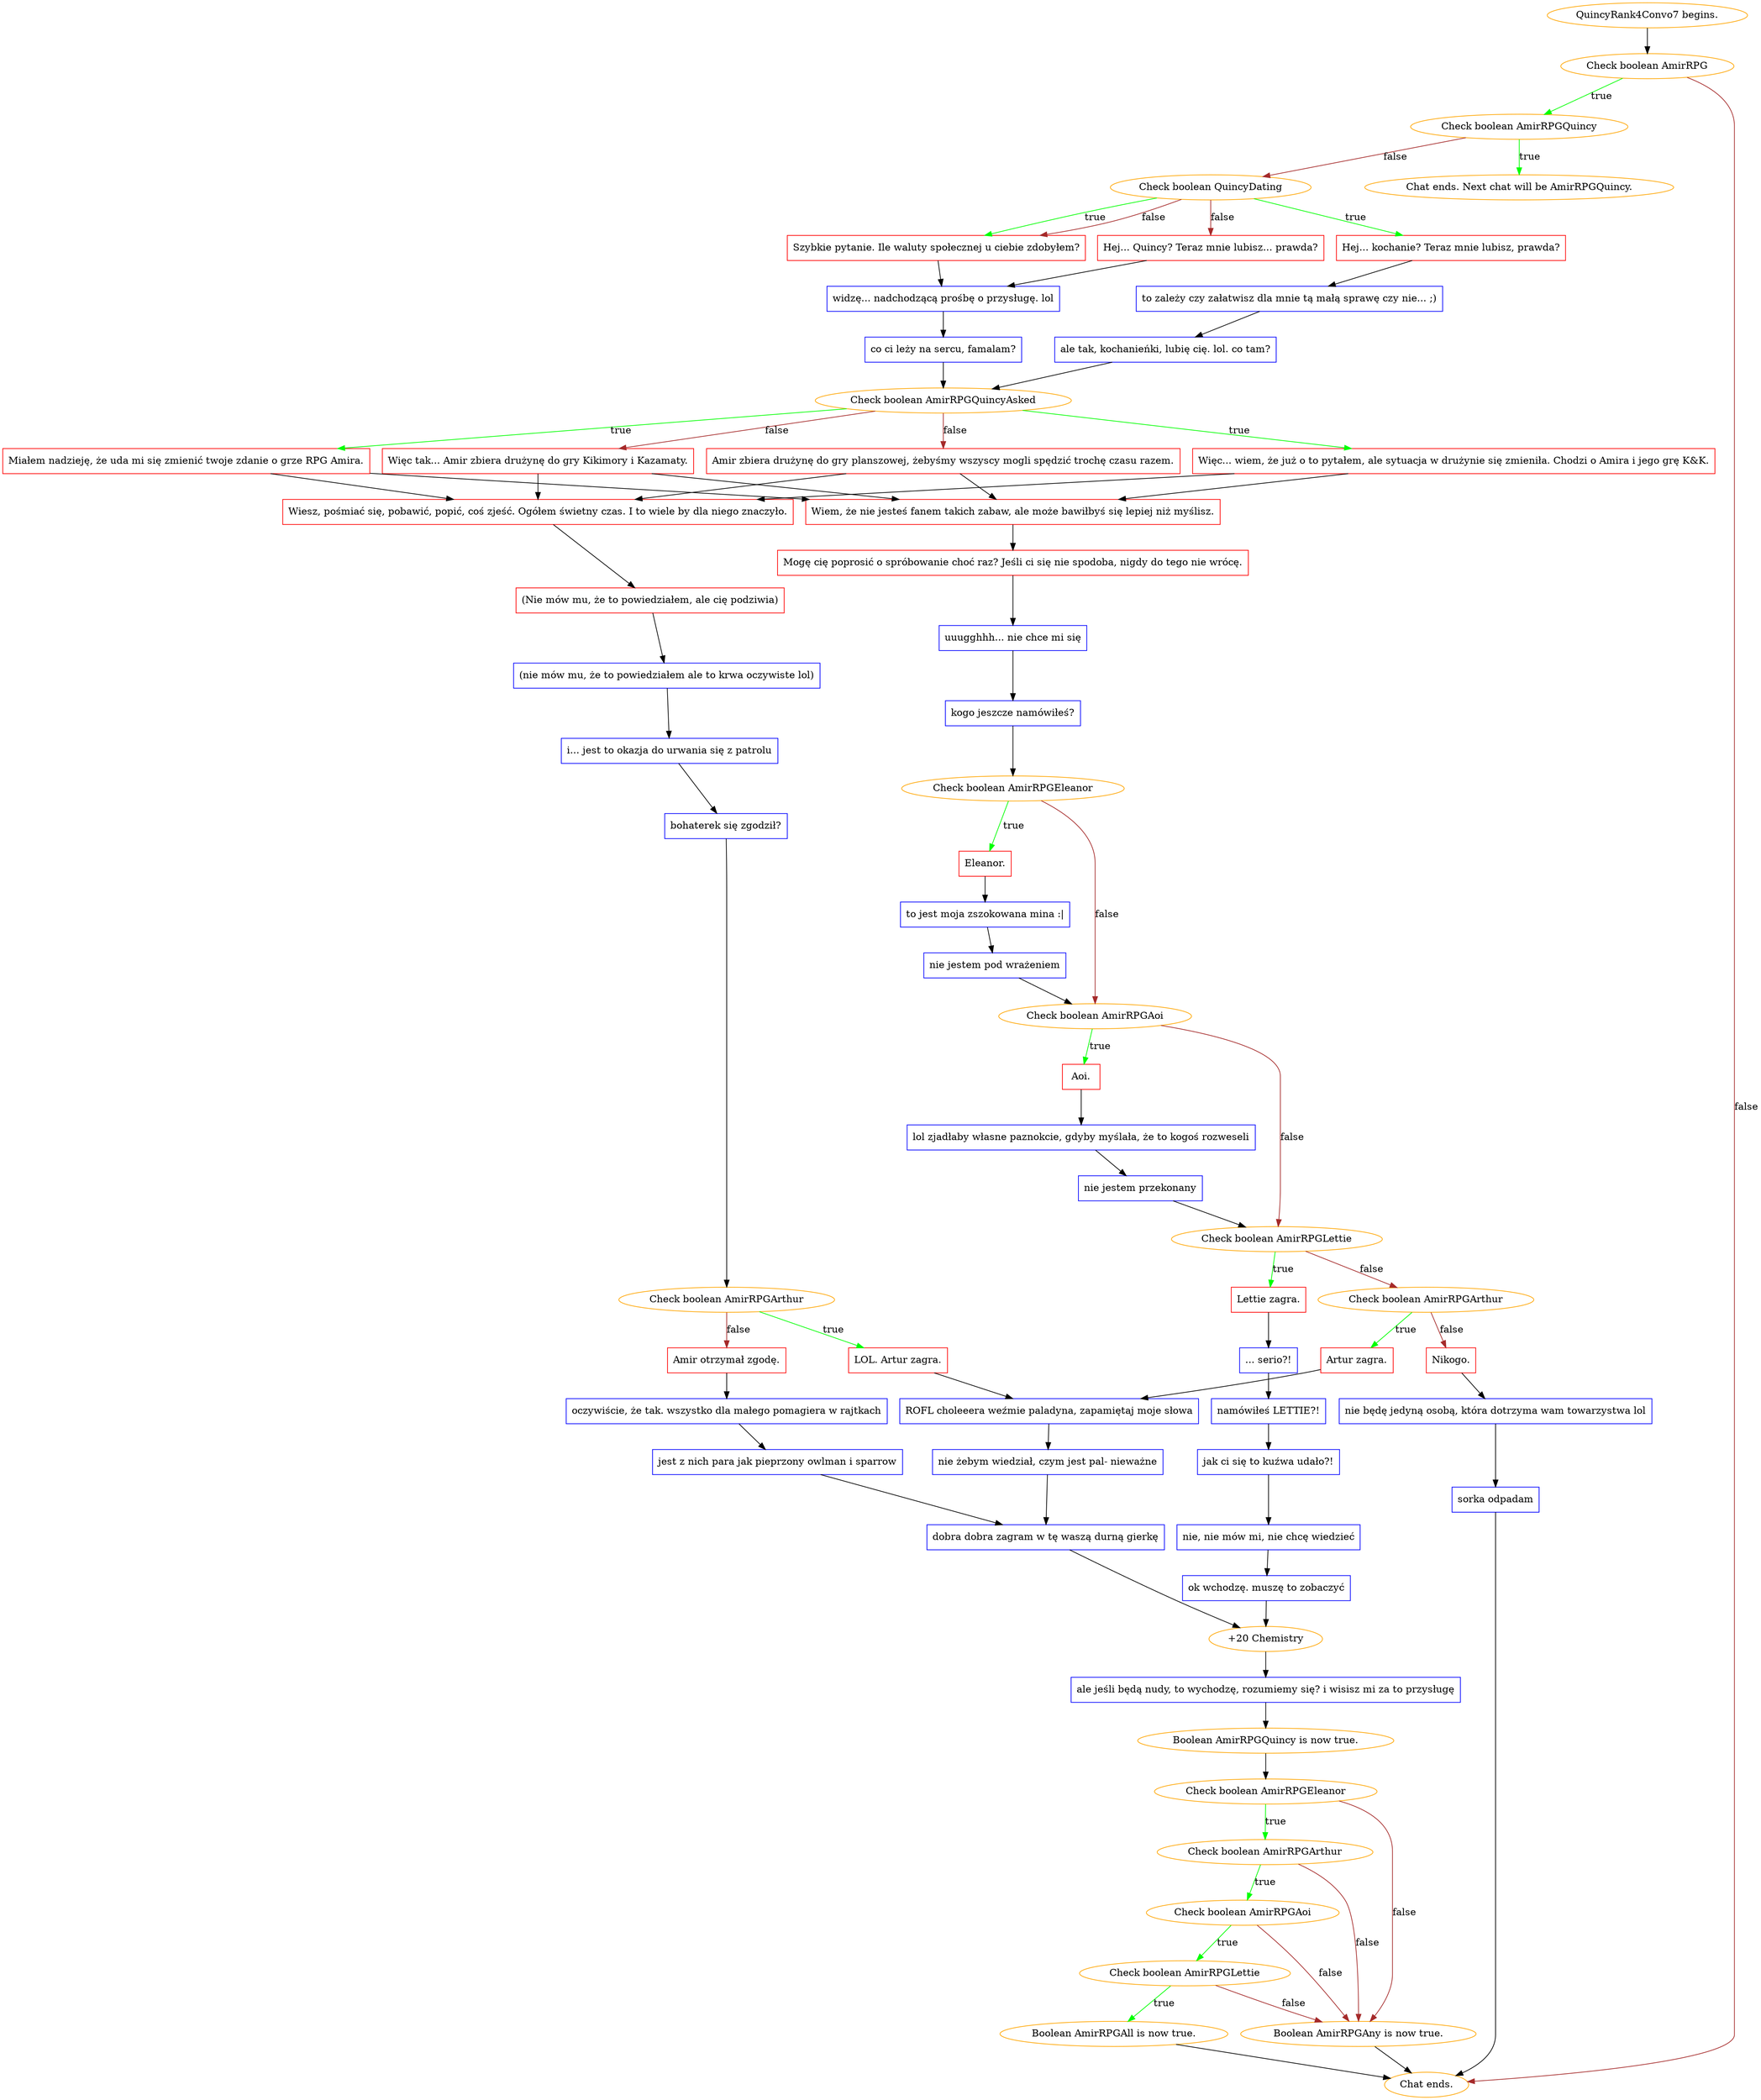 digraph {
	"QuincyRank4Convo7 begins." [color=orange];
		"QuincyRank4Convo7 begins." -> j1894892187;
	j1894892187 [label="Check boolean AmirRPG",color=orange];
		j1894892187 -> j1845729516 [label=true,color=green];
		j1894892187 -> "Chat ends." [label=false,color=brown];
	j1845729516 [label="Check boolean AmirRPGQuincy",color=orange];
		j1845729516 -> "Chat ends. Next chat will be AmirRPGQuincy." [label=true,color=green];
		j1845729516 -> j3190823774 [label=false,color=brown];
	"Chat ends." [color=orange];
	"Chat ends. Next chat will be AmirRPGQuincy." [color=orange];
	j3190823774 [label="Check boolean QuincyDating",color=orange];
		j3190823774 -> j57214713 [label=true,color=green];
		j3190823774 -> j3465598512 [label=true,color=green];
		j3190823774 -> j2852950830 [label=false,color=brown];
		j3190823774 -> j3465598512 [label=false,color=brown];
	j57214713 [label="Hej... kochanie? Teraz mnie lubisz, prawda?",shape=box,color=red];
		j57214713 -> j194231570;
	j3465598512 [label="Szybkie pytanie. Ile waluty społecznej u ciebie zdobyłem?",shape=box,color=red];
		j3465598512 -> j966703325;
	j2852950830 [label="Hej... Quincy? Teraz mnie lubisz... prawda?",shape=box,color=red];
		j2852950830 -> j966703325;
	j194231570 [label="to zależy czy załatwisz dla mnie tą małą sprawę czy nie... ;)",shape=box,color=blue];
		j194231570 -> j3212150172;
	j966703325 [label="widzę... nadchodzącą prośbę o przysługę. lol",shape=box,color=blue];
		j966703325 -> j2986548110;
	j3212150172 [label="ale tak, kochanieńki, lubię cię. lol. co tam?",shape=box,color=blue];
		j3212150172 -> j1357037147;
	j2986548110 [label="co ci leży na sercu, famalam?",shape=box,color=blue];
		j2986548110 -> j1357037147;
	j1357037147 [label="Check boolean AmirRPGQuincyAsked",color=orange];
		j1357037147 -> j762172896 [label=true,color=green];
		j1357037147 -> j2423481325 [label=true,color=green];
		j1357037147 -> j4040716627 [label=false,color=brown];
		j1357037147 -> j3460503720 [label=false,color=brown];
	j762172896 [label="Więc... wiem, że już o to pytałem, ale sytuacja w drużynie się zmieniła. Chodzi o Amira i jego grę K&K.",shape=box,color=red];
		j762172896 -> j1292099908;
		j762172896 -> j268138144;
	j2423481325 [label="Miałem nadzieję, że uda mi się zmienić twoje zdanie o grze RPG Amira.",shape=box,color=red];
		j2423481325 -> j1292099908;
		j2423481325 -> j268138144;
	j4040716627 [label="Więc tak... Amir zbiera drużynę do gry Kikimory i Kazamaty.",shape=box,color=red];
		j4040716627 -> j1292099908;
		j4040716627 -> j268138144;
	j3460503720 [label="Amir zbiera drużynę do gry planszowej, żebyśmy wszyscy mogli spędzić trochę czasu razem.",shape=box,color=red];
		j3460503720 -> j1292099908;
		j3460503720 -> j268138144;
	j1292099908 [label="Wiem, że nie jesteś fanem takich zabaw, ale może bawiłbyś się lepiej niż myślisz.",shape=box,color=red];
		j1292099908 -> j524318769;
	j268138144 [label="Wiesz, pośmiać się, pobawić, popić, coś zjeść. Ogółem świetny czas. I to wiele by dla niego znaczyło.",shape=box,color=red];
		j268138144 -> j1852772223;
	j524318769 [label="Mogę cię poprosić o spróbowanie choć raz? Jeśli ci się nie spodoba, nigdy do tego nie wrócę.",shape=box,color=red];
		j524318769 -> j2251704382;
	j1852772223 [label="(Nie mów mu, że to powiedziałem, ale cię podziwia)",shape=box,color=red];
		j1852772223 -> j855970381;
	j2251704382 [label="uuugghhh... nie chce mi się",shape=box,color=blue];
		j2251704382 -> j1917005827;
	j855970381 [label="(nie mów mu, że to powiedziałem ale to krwa oczywiste lol)",shape=box,color=blue];
		j855970381 -> j3427269539;
	j1917005827 [label="kogo jeszcze namówiłeś?",shape=box,color=blue];
		j1917005827 -> j3332088726;
	j3427269539 [label="i... jest to okazja do urwania się z patrolu",shape=box,color=blue];
		j3427269539 -> j1975558410;
	j3332088726 [label="Check boolean AmirRPGEleanor",color=orange];
		j3332088726 -> j2758113889 [label=true,color=green];
		j3332088726 -> j2586803196 [label=false,color=brown];
	j1975558410 [label="bohaterek się zgodził?",shape=box,color=blue];
		j1975558410 -> j2796444917;
	j2758113889 [label="Eleanor.",shape=box,color=red];
		j2758113889 -> j2095911154;
	j2586803196 [label="Check boolean AmirRPGAoi",color=orange];
		j2586803196 -> j861544030 [label=true,color=green];
		j2586803196 -> j249376932 [label=false,color=brown];
	j2796444917 [label="Check boolean AmirRPGArthur",color=orange];
		j2796444917 -> j3195941787 [label=true,color=green];
		j2796444917 -> j1253600754 [label=false,color=brown];
	j2095911154 [label="to jest moja zszokowana mina :|",shape=box,color=blue];
		j2095911154 -> j2862702609;
	j861544030 [label="Aoi.",shape=box,color=red];
		j861544030 -> j2387536090;
	j249376932 [label="Check boolean AmirRPGLettie",color=orange];
		j249376932 -> j1694406961 [label=true,color=green];
		j249376932 -> j1159174553 [label=false,color=brown];
	j3195941787 [label="LOL. Artur zagra.",shape=box,color=red];
		j3195941787 -> j1322718551;
	j1253600754 [label="Amir otrzymał zgodę.",shape=box,color=red];
		j1253600754 -> j3891074719;
	j2862702609 [label="nie jestem pod wrażeniem",shape=box,color=blue];
		j2862702609 -> j2586803196;
	j2387536090 [label="lol zjadłaby własne paznokcie, gdyby myślała, że to kogoś rozweseli",shape=box,color=blue];
		j2387536090 -> j3826772180;
	j1694406961 [label="Lettie zagra.",shape=box,color=red];
		j1694406961 -> j1446419442;
	j1159174553 [label="Check boolean AmirRPGArthur",color=orange];
		j1159174553 -> j1092521194 [label=true,color=green];
		j1159174553 -> j803753472 [label=false,color=brown];
	j1322718551 [label="ROFL choleeera weźmie paladyna, zapamiętaj moje słowa",shape=box,color=blue];
		j1322718551 -> j2244795593;
	j3891074719 [label="oczywiście, że tak. wszystko dla małego pomagiera w rajtkach",shape=box,color=blue];
		j3891074719 -> j2593589669;
	j3826772180 [label="nie jestem przekonany",shape=box,color=blue];
		j3826772180 -> j249376932;
	j1446419442 [label="... serio?!",shape=box,color=blue];
		j1446419442 -> j1642096521;
	j1092521194 [label="Artur zagra.",shape=box,color=red];
		j1092521194 -> j1322718551;
	j803753472 [label="Nikogo.",shape=box,color=red];
		j803753472 -> j2510939998;
	j2244795593 [label="nie żebym wiedział, czym jest pal- nieważne",shape=box,color=blue];
		j2244795593 -> j1587738006;
	j2593589669 [label="jest z nich para jak pieprzony owlman i sparrow",shape=box,color=blue];
		j2593589669 -> j1587738006;
	j1642096521 [label="namówiłeś LETTIE?!",shape=box,color=blue];
		j1642096521 -> j1991536037;
	j2510939998 [label="nie będę jedyną osobą, która dotrzyma wam towarzystwa lol",shape=box,color=blue];
		j2510939998 -> j3166643632;
	j1587738006 [label="dobra dobra zagram w tę waszą durną gierkę",shape=box,color=blue];
		j1587738006 -> j386609748;
	j1991536037 [label="jak ci się to kuźwa udało?!",shape=box,color=blue];
		j1991536037 -> j115047787;
	j3166643632 [label="sorka odpadam",shape=box,color=blue];
		j3166643632 -> "Chat ends.";
	j386609748 [label="+20 Chemistry",color=orange];
		j386609748 -> j3027293395;
	j115047787 [label="nie, nie mów mi, nie chcę wiedzieć",shape=box,color=blue];
		j115047787 -> j3562640134;
	j3027293395 [label="ale jeśli będą nudy, to wychodzę, rozumiemy się? i wisisz mi za to przysługę",shape=box,color=blue];
		j3027293395 -> j2600890740;
	j3562640134 [label="ok wchodzę. muszę to zobaczyć",shape=box,color=blue];
		j3562640134 -> j386609748;
	j2600890740 [label="Boolean AmirRPGQuincy is now true.",color=orange];
		j2600890740 -> j3475450443;
	j3475450443 [label="Check boolean AmirRPGEleanor",color=orange];
		j3475450443 -> j1061158905 [label=true,color=green];
		j3475450443 -> j1992773596 [label=false,color=brown];
	j1061158905 [label="Check boolean AmirRPGArthur",color=orange];
		j1061158905 -> j173832842 [label=true,color=green];
		j1061158905 -> j1992773596 [label=false,color=brown];
	j1992773596 [label="Boolean AmirRPGAny is now true.",color=orange];
		j1992773596 -> "Chat ends.";
	j173832842 [label="Check boolean AmirRPGAoi",color=orange];
		j173832842 -> j530051719 [label=true,color=green];
		j173832842 -> j1992773596 [label=false,color=brown];
	j530051719 [label="Check boolean AmirRPGLettie",color=orange];
		j530051719 -> j2677000302 [label=true,color=green];
		j530051719 -> j1992773596 [label=false,color=brown];
	j2677000302 [label="Boolean AmirRPGAll is now true.",color=orange];
		j2677000302 -> "Chat ends.";
}